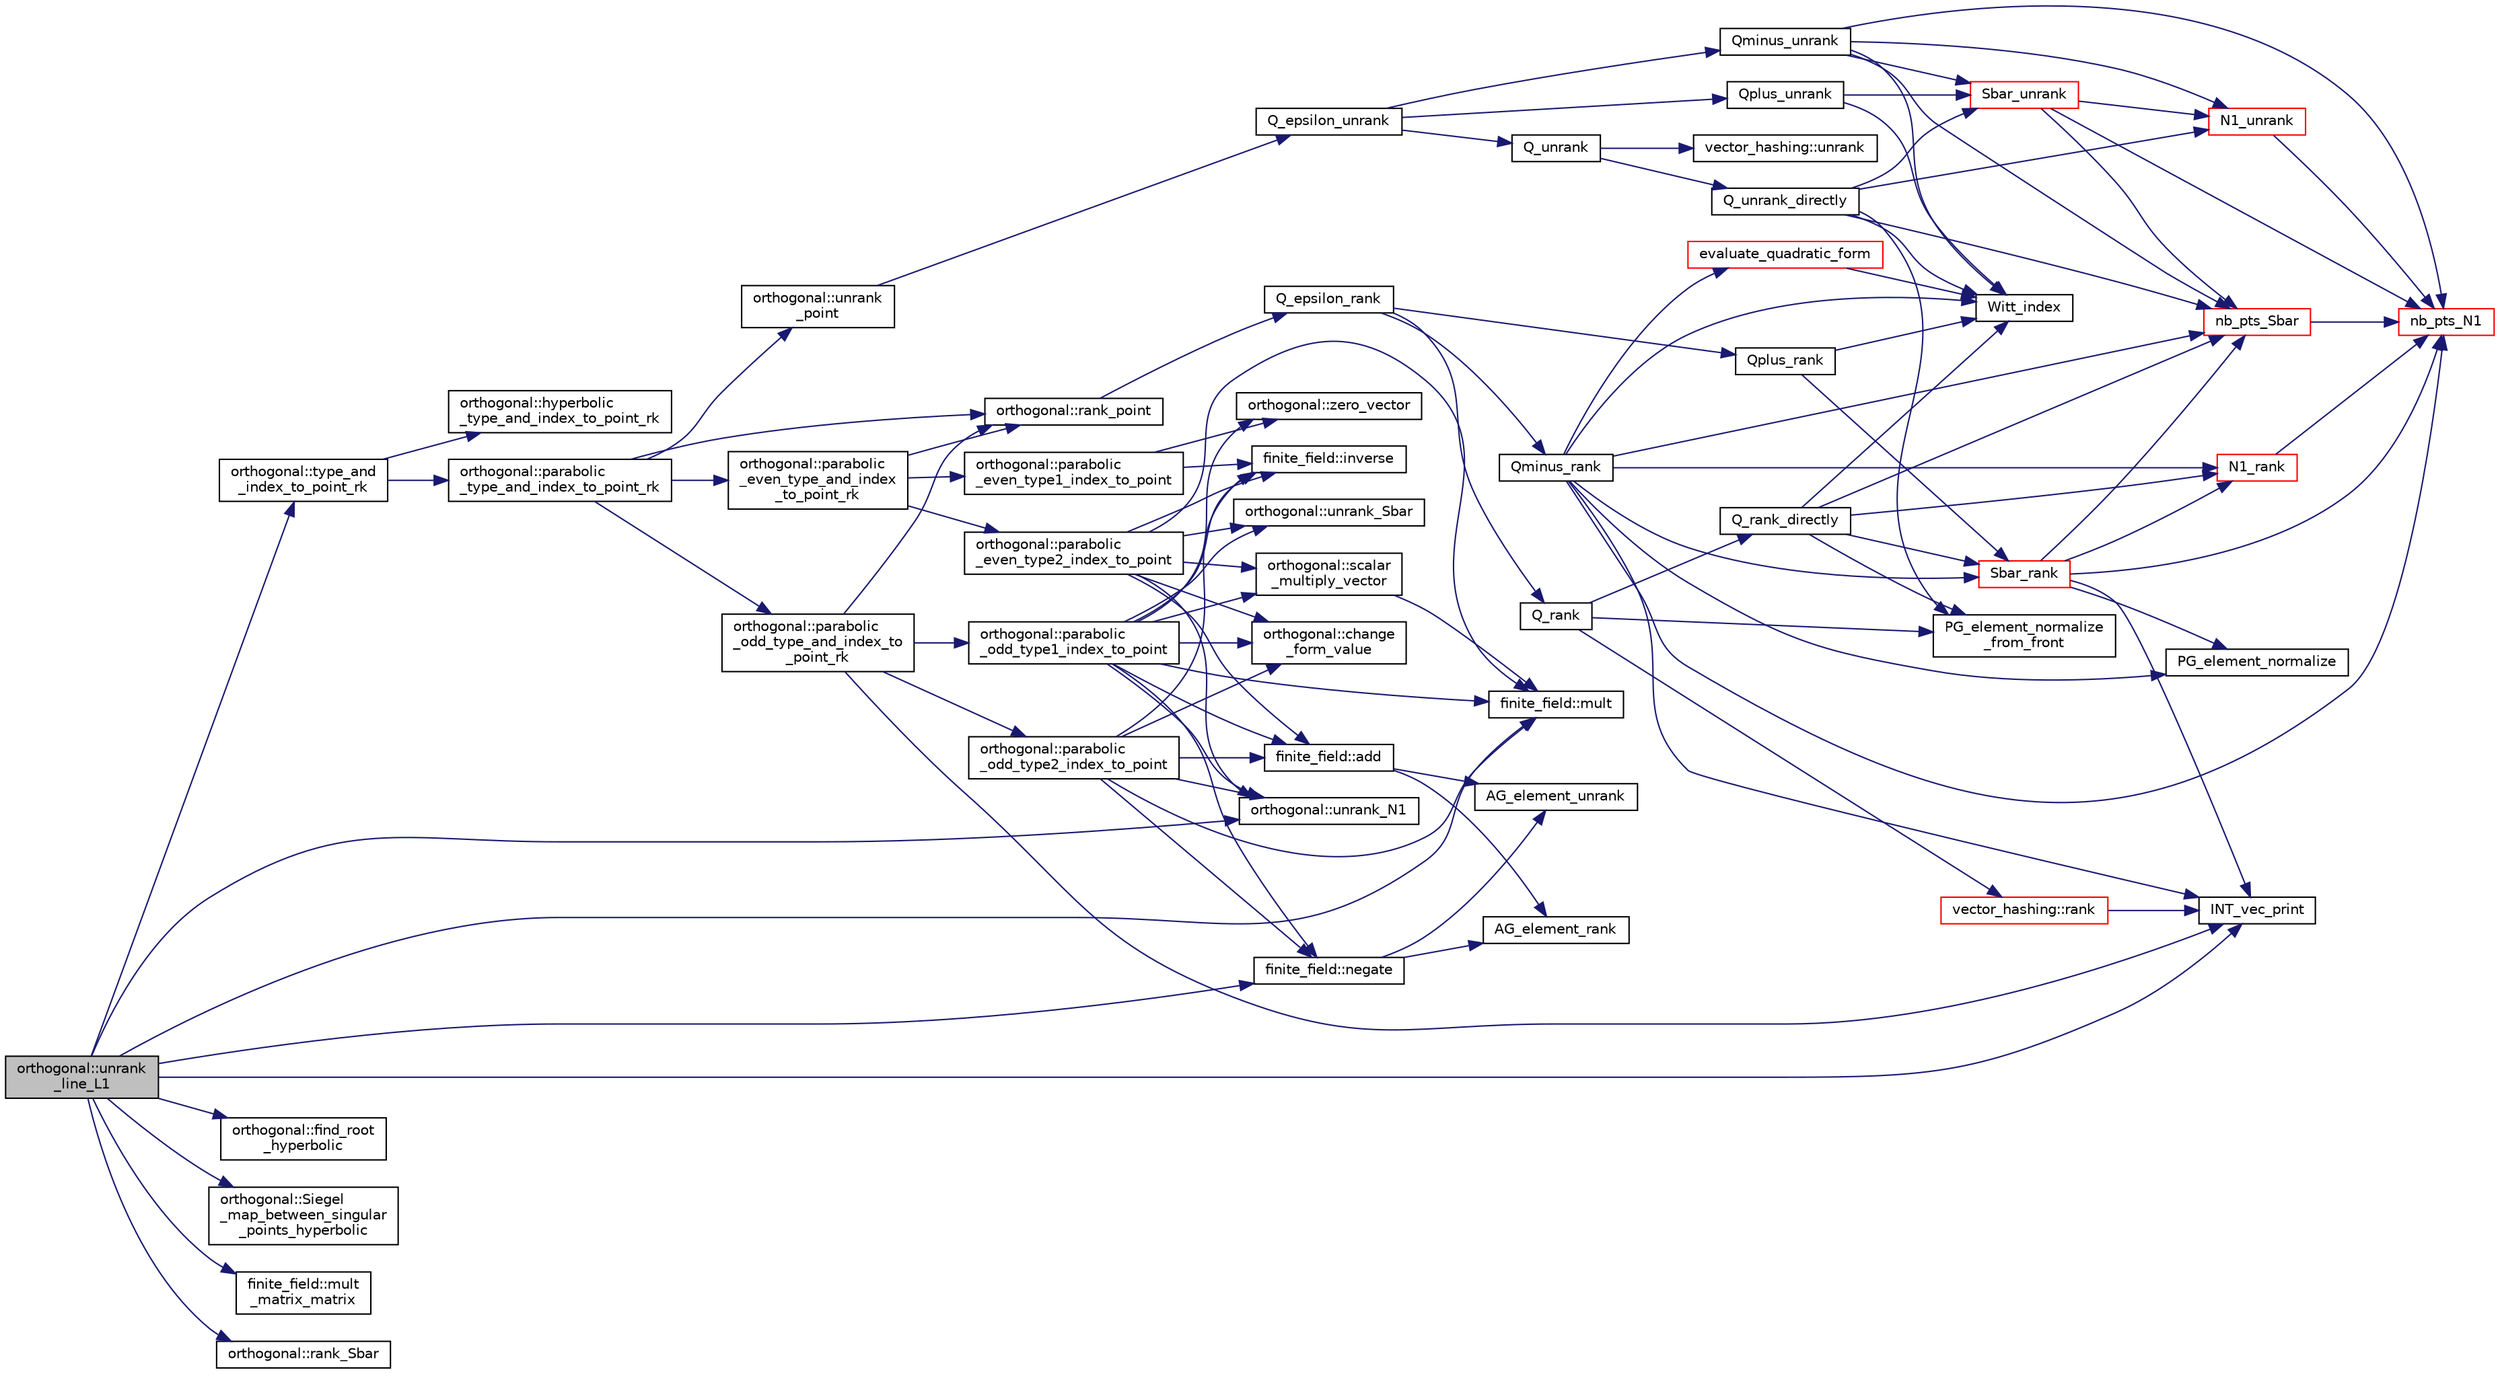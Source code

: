 digraph "orthogonal::unrank_line_L1"
{
  edge [fontname="Helvetica",fontsize="10",labelfontname="Helvetica",labelfontsize="10"];
  node [fontname="Helvetica",fontsize="10",shape=record];
  rankdir="LR";
  Node45697 [label="orthogonal::unrank\l_line_L1",height=0.2,width=0.4,color="black", fillcolor="grey75", style="filled", fontcolor="black"];
  Node45697 -> Node45698 [color="midnightblue",fontsize="10",style="solid",fontname="Helvetica"];
  Node45698 [label="orthogonal::type_and\l_index_to_point_rk",height=0.2,width=0.4,color="black", fillcolor="white", style="filled",URL="$d7/daa/classorthogonal.html#a319ef460cdfe3247d336c3fb482901eb"];
  Node45698 -> Node45699 [color="midnightblue",fontsize="10",style="solid",fontname="Helvetica"];
  Node45699 [label="orthogonal::hyperbolic\l_type_and_index_to_point_rk",height=0.2,width=0.4,color="black", fillcolor="white", style="filled",URL="$d7/daa/classorthogonal.html#af31cd843ff2e6eb4fe1ba9c49e62d1b8"];
  Node45698 -> Node45700 [color="midnightblue",fontsize="10",style="solid",fontname="Helvetica"];
  Node45700 [label="orthogonal::parabolic\l_type_and_index_to_point_rk",height=0.2,width=0.4,color="black", fillcolor="white", style="filled",URL="$d7/daa/classorthogonal.html#a67c316cf01b382762e6ac372f522d106"];
  Node45700 -> Node45701 [color="midnightblue",fontsize="10",style="solid",fontname="Helvetica"];
  Node45701 [label="orthogonal::unrank\l_point",height=0.2,width=0.4,color="black", fillcolor="white", style="filled",URL="$d7/daa/classorthogonal.html#ab655117100f7c66c19817b84ac5ac0a0"];
  Node45701 -> Node45702 [color="midnightblue",fontsize="10",style="solid",fontname="Helvetica"];
  Node45702 [label="Q_epsilon_unrank",height=0.2,width=0.4,color="black", fillcolor="white", style="filled",URL="$d4/d67/geometry_8h.html#af162c4d30d4a6528299e37551c353e7b"];
  Node45702 -> Node45703 [color="midnightblue",fontsize="10",style="solid",fontname="Helvetica"];
  Node45703 [label="Q_unrank",height=0.2,width=0.4,color="black", fillcolor="white", style="filled",URL="$db/da0/lib_2foundations_2geometry_2orthogonal__points_8_c.html#a6d02923d5b54ef796934e753e6f5b65b"];
  Node45703 -> Node45704 [color="midnightblue",fontsize="10",style="solid",fontname="Helvetica"];
  Node45704 [label="vector_hashing::unrank",height=0.2,width=0.4,color="black", fillcolor="white", style="filled",URL="$d8/daa/classvector__hashing.html#abbebd3a96a6d27a34b9b49af99e2ed3d"];
  Node45703 -> Node45705 [color="midnightblue",fontsize="10",style="solid",fontname="Helvetica"];
  Node45705 [label="Q_unrank_directly",height=0.2,width=0.4,color="black", fillcolor="white", style="filled",URL="$db/da0/lib_2foundations_2geometry_2orthogonal__points_8_c.html#a105e7e72249e78fcf0785c69099d90ce"];
  Node45705 -> Node45706 [color="midnightblue",fontsize="10",style="solid",fontname="Helvetica"];
  Node45706 [label="Witt_index",height=0.2,width=0.4,color="black", fillcolor="white", style="filled",URL="$db/da0/lib_2foundations_2geometry_2orthogonal__points_8_c.html#ab3483ecb9859a6758f82b5327da50534"];
  Node45705 -> Node45707 [color="midnightblue",fontsize="10",style="solid",fontname="Helvetica"];
  Node45707 [label="nb_pts_Sbar",height=0.2,width=0.4,color="red", fillcolor="white", style="filled",URL="$db/da0/lib_2foundations_2geometry_2orthogonal__points_8_c.html#a986dda26505c9934c771578b084f67cc"];
  Node45707 -> Node45710 [color="midnightblue",fontsize="10",style="solid",fontname="Helvetica"];
  Node45710 [label="nb_pts_N1",height=0.2,width=0.4,color="red", fillcolor="white", style="filled",URL="$db/da0/lib_2foundations_2geometry_2orthogonal__points_8_c.html#ae0f2e1c76523db67b4ec9629ccc35bc6"];
  Node45705 -> Node45712 [color="midnightblue",fontsize="10",style="solid",fontname="Helvetica"];
  Node45712 [label="Sbar_unrank",height=0.2,width=0.4,color="red", fillcolor="white", style="filled",URL="$db/da0/lib_2foundations_2geometry_2orthogonal__points_8_c.html#a65d9b9ccfff12dd92f4f4e8360701c98"];
  Node45712 -> Node45707 [color="midnightblue",fontsize="10",style="solid",fontname="Helvetica"];
  Node45712 -> Node45710 [color="midnightblue",fontsize="10",style="solid",fontname="Helvetica"];
  Node45712 -> Node45715 [color="midnightblue",fontsize="10",style="solid",fontname="Helvetica"];
  Node45715 [label="N1_unrank",height=0.2,width=0.4,color="red", fillcolor="white", style="filled",URL="$db/da0/lib_2foundations_2geometry_2orthogonal__points_8_c.html#aa9427e27f7f207c1baff3a34cc5d78cf"];
  Node45715 -> Node45710 [color="midnightblue",fontsize="10",style="solid",fontname="Helvetica"];
  Node45705 -> Node45720 [color="midnightblue",fontsize="10",style="solid",fontname="Helvetica"];
  Node45720 [label="PG_element_normalize\l_from_front",height=0.2,width=0.4,color="black", fillcolor="white", style="filled",URL="$d4/d67/geometry_8h.html#af675caf5f9975573455c8d93cb56bf95"];
  Node45705 -> Node45715 [color="midnightblue",fontsize="10",style="solid",fontname="Helvetica"];
  Node45702 -> Node45721 [color="midnightblue",fontsize="10",style="solid",fontname="Helvetica"];
  Node45721 [label="Qplus_unrank",height=0.2,width=0.4,color="black", fillcolor="white", style="filled",URL="$db/da0/lib_2foundations_2geometry_2orthogonal__points_8_c.html#ad50512edd586919700e033744b4a03c8"];
  Node45721 -> Node45706 [color="midnightblue",fontsize="10",style="solid",fontname="Helvetica"];
  Node45721 -> Node45712 [color="midnightblue",fontsize="10",style="solid",fontname="Helvetica"];
  Node45702 -> Node45722 [color="midnightblue",fontsize="10",style="solid",fontname="Helvetica"];
  Node45722 [label="Qminus_unrank",height=0.2,width=0.4,color="black", fillcolor="white", style="filled",URL="$db/da0/lib_2foundations_2geometry_2orthogonal__points_8_c.html#ac2dd18f435ab479095b836a483c12c7d"];
  Node45722 -> Node45706 [color="midnightblue",fontsize="10",style="solid",fontname="Helvetica"];
  Node45722 -> Node45707 [color="midnightblue",fontsize="10",style="solid",fontname="Helvetica"];
  Node45722 -> Node45712 [color="midnightblue",fontsize="10",style="solid",fontname="Helvetica"];
  Node45722 -> Node45710 [color="midnightblue",fontsize="10",style="solid",fontname="Helvetica"];
  Node45722 -> Node45715 [color="midnightblue",fontsize="10",style="solid",fontname="Helvetica"];
  Node45700 -> Node45723 [color="midnightblue",fontsize="10",style="solid",fontname="Helvetica"];
  Node45723 [label="orthogonal::rank_point",height=0.2,width=0.4,color="black", fillcolor="white", style="filled",URL="$d7/daa/classorthogonal.html#adb4f1528590a804b3c011a68c9ebf655"];
  Node45723 -> Node45724 [color="midnightblue",fontsize="10",style="solid",fontname="Helvetica"];
  Node45724 [label="Q_epsilon_rank",height=0.2,width=0.4,color="black", fillcolor="white", style="filled",URL="$d4/d67/geometry_8h.html#a0949e1151174e2988aa697cb31942e97"];
  Node45724 -> Node45725 [color="midnightblue",fontsize="10",style="solid",fontname="Helvetica"];
  Node45725 [label="Q_rank",height=0.2,width=0.4,color="black", fillcolor="white", style="filled",URL="$db/da0/lib_2foundations_2geometry_2orthogonal__points_8_c.html#ad2671f4db3224df1e22494b9d946375e"];
  Node45725 -> Node45720 [color="midnightblue",fontsize="10",style="solid",fontname="Helvetica"];
  Node45725 -> Node45726 [color="midnightblue",fontsize="10",style="solid",fontname="Helvetica"];
  Node45726 [label="vector_hashing::rank",height=0.2,width=0.4,color="red", fillcolor="white", style="filled",URL="$d8/daa/classvector__hashing.html#a4879796cc2ade5fcef891747909ec710"];
  Node45726 -> Node45731 [color="midnightblue",fontsize="10",style="solid",fontname="Helvetica"];
  Node45731 [label="INT_vec_print",height=0.2,width=0.4,color="black", fillcolor="white", style="filled",URL="$df/dbf/sajeeb_8_c.html#a79a5901af0b47dd0d694109543c027fe"];
  Node45725 -> Node45733 [color="midnightblue",fontsize="10",style="solid",fontname="Helvetica"];
  Node45733 [label="Q_rank_directly",height=0.2,width=0.4,color="black", fillcolor="white", style="filled",URL="$db/da0/lib_2foundations_2geometry_2orthogonal__points_8_c.html#a5f856abfc1a984dc77a7e21a239ab88e"];
  Node45733 -> Node45706 [color="midnightblue",fontsize="10",style="solid",fontname="Helvetica"];
  Node45733 -> Node45707 [color="midnightblue",fontsize="10",style="solid",fontname="Helvetica"];
  Node45733 -> Node45734 [color="midnightblue",fontsize="10",style="solid",fontname="Helvetica"];
  Node45734 [label="Sbar_rank",height=0.2,width=0.4,color="red", fillcolor="white", style="filled",URL="$db/da0/lib_2foundations_2geometry_2orthogonal__points_8_c.html#a9f987613e1f3dd623ce4032443a5a4a3"];
  Node45734 -> Node45735 [color="midnightblue",fontsize="10",style="solid",fontname="Helvetica"];
  Node45735 [label="PG_element_normalize",height=0.2,width=0.4,color="black", fillcolor="white", style="filled",URL="$d4/d67/geometry_8h.html#a5a4c3c1158bad6bab0d786c616bd0996"];
  Node45734 -> Node45731 [color="midnightblue",fontsize="10",style="solid",fontname="Helvetica"];
  Node45734 -> Node45707 [color="midnightblue",fontsize="10",style="solid",fontname="Helvetica"];
  Node45734 -> Node45710 [color="midnightblue",fontsize="10",style="solid",fontname="Helvetica"];
  Node45734 -> Node45739 [color="midnightblue",fontsize="10",style="solid",fontname="Helvetica"];
  Node45739 [label="N1_rank",height=0.2,width=0.4,color="red", fillcolor="white", style="filled",URL="$db/da0/lib_2foundations_2geometry_2orthogonal__points_8_c.html#aeb5e4527dd73fce52439f30400b9946a"];
  Node45739 -> Node45710 [color="midnightblue",fontsize="10",style="solid",fontname="Helvetica"];
  Node45733 -> Node45720 [color="midnightblue",fontsize="10",style="solid",fontname="Helvetica"];
  Node45733 -> Node45739 [color="midnightblue",fontsize="10",style="solid",fontname="Helvetica"];
  Node45724 -> Node45741 [color="midnightblue",fontsize="10",style="solid",fontname="Helvetica"];
  Node45741 [label="Qplus_rank",height=0.2,width=0.4,color="black", fillcolor="white", style="filled",URL="$db/da0/lib_2foundations_2geometry_2orthogonal__points_8_c.html#aaa1be357d007a845ce2866169d63afb7"];
  Node45741 -> Node45706 [color="midnightblue",fontsize="10",style="solid",fontname="Helvetica"];
  Node45741 -> Node45734 [color="midnightblue",fontsize="10",style="solid",fontname="Helvetica"];
  Node45724 -> Node45742 [color="midnightblue",fontsize="10",style="solid",fontname="Helvetica"];
  Node45742 [label="Qminus_rank",height=0.2,width=0.4,color="black", fillcolor="white", style="filled",URL="$db/da0/lib_2foundations_2geometry_2orthogonal__points_8_c.html#aec3e3dad3c2c12fa081edab0af2cb91a"];
  Node45742 -> Node45706 [color="midnightblue",fontsize="10",style="solid",fontname="Helvetica"];
  Node45742 -> Node45743 [color="midnightblue",fontsize="10",style="solid",fontname="Helvetica"];
  Node45743 [label="evaluate_quadratic_form",height=0.2,width=0.4,color="red", fillcolor="white", style="filled",URL="$db/da0/lib_2foundations_2geometry_2orthogonal__points_8_c.html#a4faa3ca9079fe60d4ad421506491ed6a"];
  Node45743 -> Node45706 [color="midnightblue",fontsize="10",style="solid",fontname="Helvetica"];
  Node45742 -> Node45731 [color="midnightblue",fontsize="10",style="solid",fontname="Helvetica"];
  Node45742 -> Node45735 [color="midnightblue",fontsize="10",style="solid",fontname="Helvetica"];
  Node45742 -> Node45734 [color="midnightblue",fontsize="10",style="solid",fontname="Helvetica"];
  Node45742 -> Node45707 [color="midnightblue",fontsize="10",style="solid",fontname="Helvetica"];
  Node45742 -> Node45710 [color="midnightblue",fontsize="10",style="solid",fontname="Helvetica"];
  Node45742 -> Node45739 [color="midnightblue",fontsize="10",style="solid",fontname="Helvetica"];
  Node45700 -> Node45744 [color="midnightblue",fontsize="10",style="solid",fontname="Helvetica"];
  Node45744 [label="orthogonal::parabolic\l_even_type_and_index\l_to_point_rk",height=0.2,width=0.4,color="black", fillcolor="white", style="filled",URL="$d7/daa/classorthogonal.html#af43894039e8c5a8039f52b93dfa3ff77"];
  Node45744 -> Node45745 [color="midnightblue",fontsize="10",style="solid",fontname="Helvetica"];
  Node45745 [label="orthogonal::parabolic\l_even_type1_index_to_point",height=0.2,width=0.4,color="black", fillcolor="white", style="filled",URL="$d7/daa/classorthogonal.html#a6646754b896f772146faceaa4100403f"];
  Node45745 -> Node45746 [color="midnightblue",fontsize="10",style="solid",fontname="Helvetica"];
  Node45746 [label="orthogonal::zero_vector",height=0.2,width=0.4,color="black", fillcolor="white", style="filled",URL="$d7/daa/classorthogonal.html#ac549a3cc712c2e811ae33820f0ccd59a"];
  Node45745 -> Node45747 [color="midnightblue",fontsize="10",style="solid",fontname="Helvetica"];
  Node45747 [label="finite_field::inverse",height=0.2,width=0.4,color="black", fillcolor="white", style="filled",URL="$df/d5a/classfinite__field.html#a69f2a12c01e70b7ce2d115c5221c9cdd"];
  Node45744 -> Node45723 [color="midnightblue",fontsize="10",style="solid",fontname="Helvetica"];
  Node45744 -> Node45748 [color="midnightblue",fontsize="10",style="solid",fontname="Helvetica"];
  Node45748 [label="orthogonal::parabolic\l_even_type2_index_to_point",height=0.2,width=0.4,color="black", fillcolor="white", style="filled",URL="$d7/daa/classorthogonal.html#ac00a073ffe018536d0b07841b405533a"];
  Node45748 -> Node45749 [color="midnightblue",fontsize="10",style="solid",fontname="Helvetica"];
  Node45749 [label="orthogonal::unrank_N1",height=0.2,width=0.4,color="black", fillcolor="white", style="filled",URL="$d7/daa/classorthogonal.html#ac39ac9cea140f569c2b78ad01310b4b6"];
  Node45748 -> Node45750 [color="midnightblue",fontsize="10",style="solid",fontname="Helvetica"];
  Node45750 [label="orthogonal::change\l_form_value",height=0.2,width=0.4,color="black", fillcolor="white", style="filled",URL="$d7/daa/classorthogonal.html#a981c26d4b73e152cd884f0b969a581bf"];
  Node45748 -> Node45751 [color="midnightblue",fontsize="10",style="solid",fontname="Helvetica"];
  Node45751 [label="orthogonal::unrank_Sbar",height=0.2,width=0.4,color="black", fillcolor="white", style="filled",URL="$d7/daa/classorthogonal.html#af5dc4e991f79be6bfdce4325648e037a"];
  Node45748 -> Node45752 [color="midnightblue",fontsize="10",style="solid",fontname="Helvetica"];
  Node45752 [label="orthogonal::scalar\l_multiply_vector",height=0.2,width=0.4,color="black", fillcolor="white", style="filled",URL="$d7/daa/classorthogonal.html#aa09d1376cd2f6bd9a3dbc05d2e300345"];
  Node45752 -> Node45753 [color="midnightblue",fontsize="10",style="solid",fontname="Helvetica"];
  Node45753 [label="finite_field::mult",height=0.2,width=0.4,color="black", fillcolor="white", style="filled",URL="$df/d5a/classfinite__field.html#a24fb5917aa6d4d656fd855b7f44a13b0"];
  Node45748 -> Node45747 [color="midnightblue",fontsize="10",style="solid",fontname="Helvetica"];
  Node45748 -> Node45753 [color="midnightblue",fontsize="10",style="solid",fontname="Helvetica"];
  Node45748 -> Node45754 [color="midnightblue",fontsize="10",style="solid",fontname="Helvetica"];
  Node45754 [label="finite_field::add",height=0.2,width=0.4,color="black", fillcolor="white", style="filled",URL="$df/d5a/classfinite__field.html#a8f12328a27500f3c7be0c849ebbc9d14"];
  Node45754 -> Node45755 [color="midnightblue",fontsize="10",style="solid",fontname="Helvetica"];
  Node45755 [label="AG_element_unrank",height=0.2,width=0.4,color="black", fillcolor="white", style="filled",URL="$d4/d67/geometry_8h.html#a4a33b86c87b2879b97cfa1327abe2885"];
  Node45754 -> Node45756 [color="midnightblue",fontsize="10",style="solid",fontname="Helvetica"];
  Node45756 [label="AG_element_rank",height=0.2,width=0.4,color="black", fillcolor="white", style="filled",URL="$d4/d67/geometry_8h.html#ab2ac908d07dd8038fd996e26bdc75c17"];
  Node45700 -> Node45757 [color="midnightblue",fontsize="10",style="solid",fontname="Helvetica"];
  Node45757 [label="orthogonal::parabolic\l_odd_type_and_index_to\l_point_rk",height=0.2,width=0.4,color="black", fillcolor="white", style="filled",URL="$d7/daa/classorthogonal.html#aac70113614b52601e38b3ce8cbffbc9a"];
  Node45757 -> Node45758 [color="midnightblue",fontsize="10",style="solid",fontname="Helvetica"];
  Node45758 [label="orthogonal::parabolic\l_odd_type1_index_to_point",height=0.2,width=0.4,color="black", fillcolor="white", style="filled",URL="$d7/daa/classorthogonal.html#a90ae2eb18659cb8dcd94eafc0b4eccf7"];
  Node45758 -> Node45749 [color="midnightblue",fontsize="10",style="solid",fontname="Helvetica"];
  Node45758 -> Node45759 [color="midnightblue",fontsize="10",style="solid",fontname="Helvetica"];
  Node45759 [label="finite_field::negate",height=0.2,width=0.4,color="black", fillcolor="white", style="filled",URL="$df/d5a/classfinite__field.html#aa9d798298f25d4a9262b5bc5f1733e31"];
  Node45759 -> Node45755 [color="midnightblue",fontsize="10",style="solid",fontname="Helvetica"];
  Node45759 -> Node45756 [color="midnightblue",fontsize="10",style="solid",fontname="Helvetica"];
  Node45758 -> Node45750 [color="midnightblue",fontsize="10",style="solid",fontname="Helvetica"];
  Node45758 -> Node45753 [color="midnightblue",fontsize="10",style="solid",fontname="Helvetica"];
  Node45758 -> Node45747 [color="midnightblue",fontsize="10",style="solid",fontname="Helvetica"];
  Node45758 -> Node45746 [color="midnightblue",fontsize="10",style="solid",fontname="Helvetica"];
  Node45758 -> Node45751 [color="midnightblue",fontsize="10",style="solid",fontname="Helvetica"];
  Node45758 -> Node45752 [color="midnightblue",fontsize="10",style="solid",fontname="Helvetica"];
  Node45758 -> Node45754 [color="midnightblue",fontsize="10",style="solid",fontname="Helvetica"];
  Node45757 -> Node45731 [color="midnightblue",fontsize="10",style="solid",fontname="Helvetica"];
  Node45757 -> Node45723 [color="midnightblue",fontsize="10",style="solid",fontname="Helvetica"];
  Node45757 -> Node45760 [color="midnightblue",fontsize="10",style="solid",fontname="Helvetica"];
  Node45760 [label="orthogonal::parabolic\l_odd_type2_index_to_point",height=0.2,width=0.4,color="black", fillcolor="white", style="filled",URL="$d7/daa/classorthogonal.html#a7bbc04bb592d92a5dc35b77f33811fe0"];
  Node45760 -> Node45749 [color="midnightblue",fontsize="10",style="solid",fontname="Helvetica"];
  Node45760 -> Node45759 [color="midnightblue",fontsize="10",style="solid",fontname="Helvetica"];
  Node45760 -> Node45750 [color="midnightblue",fontsize="10",style="solid",fontname="Helvetica"];
  Node45760 -> Node45753 [color="midnightblue",fontsize="10",style="solid",fontname="Helvetica"];
  Node45760 -> Node45747 [color="midnightblue",fontsize="10",style="solid",fontname="Helvetica"];
  Node45760 -> Node45754 [color="midnightblue",fontsize="10",style="solid",fontname="Helvetica"];
  Node45697 -> Node45749 [color="midnightblue",fontsize="10",style="solid",fontname="Helvetica"];
  Node45697 -> Node45731 [color="midnightblue",fontsize="10",style="solid",fontname="Helvetica"];
  Node45697 -> Node45753 [color="midnightblue",fontsize="10",style="solid",fontname="Helvetica"];
  Node45697 -> Node45761 [color="midnightblue",fontsize="10",style="solid",fontname="Helvetica"];
  Node45761 [label="orthogonal::find_root\l_hyperbolic",height=0.2,width=0.4,color="black", fillcolor="white", style="filled",URL="$d7/daa/classorthogonal.html#a4cb66d7aec283cd032a99cb9b2b9992d"];
  Node45697 -> Node45762 [color="midnightblue",fontsize="10",style="solid",fontname="Helvetica"];
  Node45762 [label="orthogonal::Siegel\l_map_between_singular\l_points_hyperbolic",height=0.2,width=0.4,color="black", fillcolor="white", style="filled",URL="$d7/daa/classorthogonal.html#a5ee80bd3a8fb9799d248ade8fd7b20b3"];
  Node45697 -> Node45763 [color="midnightblue",fontsize="10",style="solid",fontname="Helvetica"];
  Node45763 [label="finite_field::mult\l_matrix_matrix",height=0.2,width=0.4,color="black", fillcolor="white", style="filled",URL="$df/d5a/classfinite__field.html#a5e28706b815838d0ec34de1fa74bc3c4"];
  Node45697 -> Node45759 [color="midnightblue",fontsize="10",style="solid",fontname="Helvetica"];
  Node45697 -> Node45764 [color="midnightblue",fontsize="10",style="solid",fontname="Helvetica"];
  Node45764 [label="orthogonal::rank_Sbar",height=0.2,width=0.4,color="black", fillcolor="white", style="filled",URL="$d7/daa/classorthogonal.html#aea0a2cc174275eea357b9a68f277e970"];
}
